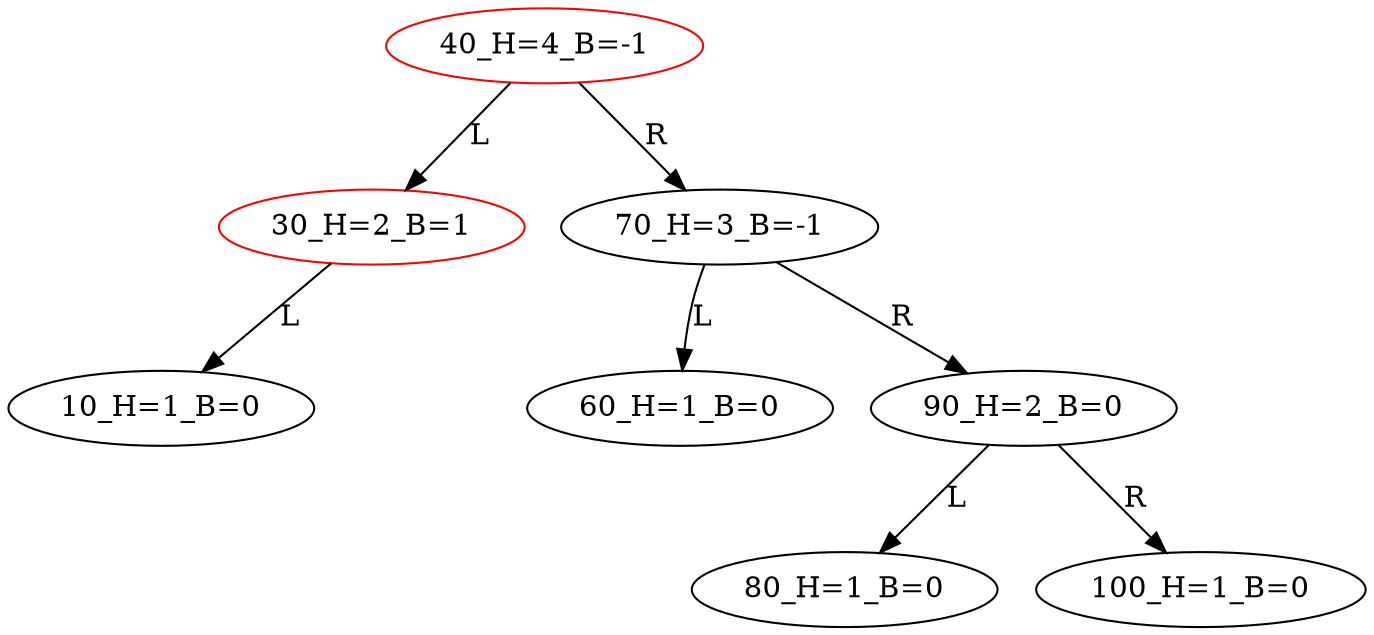 digraph BiTreeDelete {
"40_H=4_B=-1" -> {"30_H=2_B=1"} [label="L"]
"40_H=4_B=-1" -> {"70_H=3_B=-1"} [label="R"]
"30_H=2_B=1" -> {"10_H=1_B=0"} [label="L"]
"30_H=2_B=1" -> {"HD0"} [label="R"] [style=invis]
"HD0" [style=invis]
"70_H=3_B=-1" -> {"60_H=1_B=0"} [label="L"]
"70_H=3_B=-1" -> {"90_H=2_B=0"} [label="R"]
"90_H=2_B=0" -> {"80_H=1_B=0"} [label="L"]
"90_H=2_B=0" -> {"100_H=1_B=0"} [label="R"]
"40_H=4_B=-1" [color=red]
"30_H=2_B=1" [color=red]
"10_H=1_B=0"
"70_H=3_B=-1"
"60_H=1_B=0"
"90_H=2_B=0"
"80_H=1_B=0"
"100_H=1_B=0"
}
